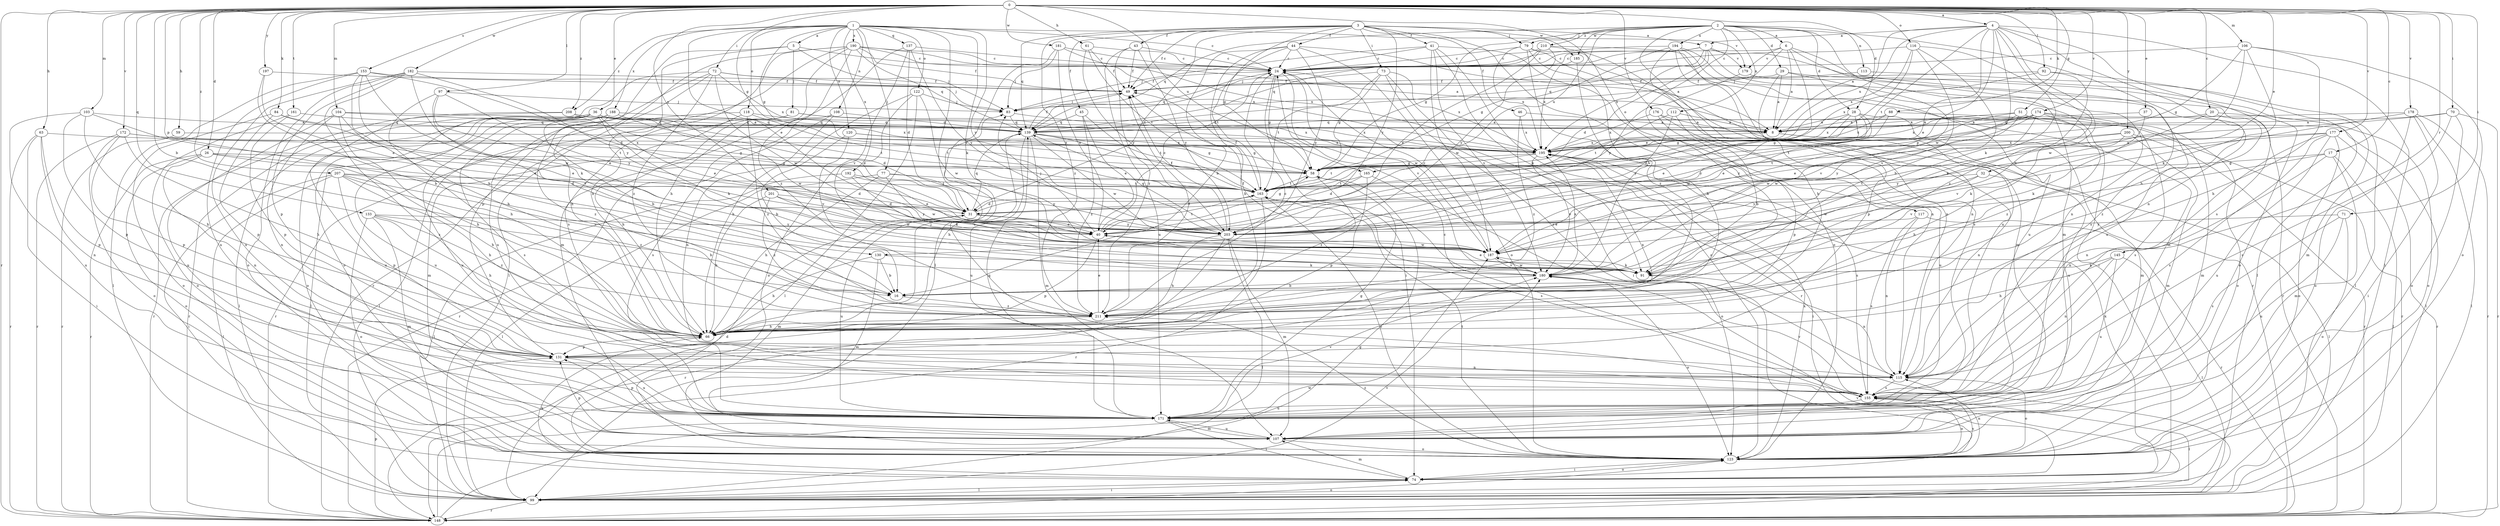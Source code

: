 strict digraph  {
0;
1;
2;
3;
4;
5;
6;
7;
8;
16;
17;
20;
24;
26;
28;
29;
31;
32;
36;
37;
40;
41;
43;
44;
45;
46;
49;
51;
58;
59;
61;
63;
66;
70;
71;
72;
73;
74;
77;
79;
81;
83;
84;
88;
91;
92;
97;
99;
103;
104;
106;
107;
108;
112;
113;
115;
116;
117;
118;
120;
122;
123;
130;
131;
133;
137;
139;
145;
148;
153;
155;
161;
163;
165;
171;
172;
174;
176;
177;
178;
179;
180;
181;
182;
185;
187;
188;
190;
192;
194;
195;
197;
200;
201;
203;
207;
208;
210;
211;
0 -> 4  [label=a];
0 -> 16  [label=b];
0 -> 17  [label=c];
0 -> 20  [label=c];
0 -> 26  [label=d];
0 -> 28  [label=d];
0 -> 32  [label=e];
0 -> 36  [label=e];
0 -> 37  [label=e];
0 -> 51  [label=g];
0 -> 58  [label=g];
0 -> 59  [label=h];
0 -> 61  [label=h];
0 -> 63  [label=h];
0 -> 70  [label=i];
0 -> 71  [label=i];
0 -> 84  [label=k];
0 -> 88  [label=k];
0 -> 92  [label=l];
0 -> 97  [label=l];
0 -> 103  [label=m];
0 -> 104  [label=m];
0 -> 106  [label=m];
0 -> 116  [label=o];
0 -> 117  [label=o];
0 -> 130  [label=p];
0 -> 133  [label=q];
0 -> 145  [label=r];
0 -> 148  [label=r];
0 -> 153  [label=s];
0 -> 161  [label=t];
0 -> 165  [label=u];
0 -> 172  [label=v];
0 -> 174  [label=v];
0 -> 176  [label=v];
0 -> 177  [label=v];
0 -> 178  [label=v];
0 -> 181  [label=w];
0 -> 182  [label=w];
0 -> 197  [label=y];
0 -> 200  [label=y];
0 -> 201  [label=y];
0 -> 207  [label=z];
0 -> 208  [label=z];
1 -> 5  [label=a];
1 -> 24  [label=c];
1 -> 40  [label=e];
1 -> 58  [label=g];
1 -> 72  [label=i];
1 -> 77  [label=j];
1 -> 91  [label=k];
1 -> 99  [label=l];
1 -> 108  [label=n];
1 -> 118  [label=o];
1 -> 120  [label=o];
1 -> 122  [label=o];
1 -> 137  [label=q];
1 -> 179  [label=v];
1 -> 188  [label=x];
1 -> 190  [label=x];
1 -> 192  [label=x];
1 -> 203  [label=y];
1 -> 208  [label=z];
2 -> 6  [label=a];
2 -> 28  [label=d];
2 -> 29  [label=d];
2 -> 58  [label=g];
2 -> 79  [label=j];
2 -> 107  [label=m];
2 -> 112  [label=n];
2 -> 113  [label=n];
2 -> 115  [label=n];
2 -> 139  [label=q];
2 -> 165  [label=u];
2 -> 171  [label=u];
2 -> 185  [label=w];
2 -> 194  [label=x];
2 -> 210  [label=z];
2 -> 211  [label=z];
3 -> 7  [label=a];
3 -> 31  [label=d];
3 -> 41  [label=f];
3 -> 43  [label=f];
3 -> 44  [label=f];
3 -> 45  [label=f];
3 -> 46  [label=f];
3 -> 49  [label=f];
3 -> 58  [label=g];
3 -> 73  [label=i];
3 -> 79  [label=j];
3 -> 123  [label=o];
3 -> 139  [label=q];
3 -> 185  [label=w];
3 -> 203  [label=y];
3 -> 211  [label=z];
4 -> 7  [label=a];
4 -> 8  [label=a];
4 -> 16  [label=b];
4 -> 40  [label=e];
4 -> 66  [label=h];
4 -> 91  [label=k];
4 -> 99  [label=l];
4 -> 130  [label=p];
4 -> 155  [label=s];
4 -> 163  [label=t];
4 -> 187  [label=w];
4 -> 195  [label=x];
5 -> 24  [label=c];
5 -> 66  [label=h];
5 -> 81  [label=j];
5 -> 83  [label=j];
5 -> 131  [label=p];
6 -> 8  [label=a];
6 -> 24  [label=c];
6 -> 40  [label=e];
6 -> 83  [label=j];
6 -> 115  [label=n];
6 -> 155  [label=s];
6 -> 179  [label=v];
7 -> 24  [label=c];
7 -> 31  [label=d];
7 -> 83  [label=j];
7 -> 99  [label=l];
7 -> 139  [label=q];
7 -> 171  [label=u];
7 -> 179  [label=v];
7 -> 195  [label=x];
8 -> 115  [label=n];
8 -> 171  [label=u];
8 -> 195  [label=x];
16 -> 211  [label=z];
17 -> 58  [label=g];
17 -> 99  [label=l];
17 -> 107  [label=m];
17 -> 115  [label=n];
17 -> 180  [label=v];
20 -> 91  [label=k];
20 -> 123  [label=o];
20 -> 139  [label=q];
20 -> 211  [label=z];
24 -> 49  [label=f];
24 -> 58  [label=g];
24 -> 74  [label=i];
24 -> 139  [label=q];
24 -> 180  [label=v];
24 -> 187  [label=w];
26 -> 31  [label=d];
26 -> 58  [label=g];
26 -> 66  [label=h];
26 -> 115  [label=n];
26 -> 123  [label=o];
26 -> 148  [label=r];
28 -> 8  [label=a];
28 -> 40  [label=e];
28 -> 58  [label=g];
28 -> 107  [label=m];
28 -> 187  [label=w];
28 -> 195  [label=x];
28 -> 203  [label=y];
29 -> 8  [label=a];
29 -> 49  [label=f];
29 -> 123  [label=o];
29 -> 131  [label=p];
29 -> 180  [label=v];
31 -> 40  [label=e];
31 -> 58  [label=g];
31 -> 107  [label=m];
31 -> 139  [label=q];
31 -> 171  [label=u];
31 -> 203  [label=y];
32 -> 99  [label=l];
32 -> 163  [label=t];
32 -> 187  [label=w];
32 -> 203  [label=y];
36 -> 16  [label=b];
36 -> 31  [label=d];
36 -> 40  [label=e];
36 -> 91  [label=k];
36 -> 99  [label=l];
36 -> 123  [label=o];
36 -> 139  [label=q];
36 -> 148  [label=r];
36 -> 163  [label=t];
36 -> 171  [label=u];
36 -> 195  [label=x];
37 -> 8  [label=a];
37 -> 91  [label=k];
40 -> 24  [label=c];
40 -> 83  [label=j];
40 -> 131  [label=p];
40 -> 163  [label=t];
40 -> 187  [label=w];
41 -> 24  [label=c];
41 -> 83  [label=j];
41 -> 91  [label=k];
41 -> 115  [label=n];
41 -> 123  [label=o];
41 -> 180  [label=v];
41 -> 187  [label=w];
43 -> 24  [label=c];
43 -> 49  [label=f];
43 -> 171  [label=u];
43 -> 203  [label=y];
43 -> 211  [label=z];
44 -> 8  [label=a];
44 -> 16  [label=b];
44 -> 24  [label=c];
44 -> 66  [label=h];
44 -> 123  [label=o];
44 -> 163  [label=t];
44 -> 203  [label=y];
45 -> 40  [label=e];
45 -> 139  [label=q];
45 -> 163  [label=t];
45 -> 211  [label=z];
46 -> 8  [label=a];
46 -> 195  [label=x];
46 -> 211  [label=z];
49 -> 83  [label=j];
51 -> 8  [label=a];
51 -> 40  [label=e];
51 -> 107  [label=m];
51 -> 155  [label=s];
51 -> 163  [label=t];
51 -> 203  [label=y];
58 -> 163  [label=t];
58 -> 211  [label=z];
59 -> 148  [label=r];
59 -> 195  [label=x];
61 -> 24  [label=c];
61 -> 49  [label=f];
61 -> 163  [label=t];
61 -> 203  [label=y];
63 -> 74  [label=i];
63 -> 115  [label=n];
63 -> 131  [label=p];
63 -> 148  [label=r];
63 -> 195  [label=x];
66 -> 83  [label=j];
66 -> 131  [label=p];
66 -> 195  [label=x];
70 -> 8  [label=a];
70 -> 123  [label=o];
70 -> 148  [label=r];
70 -> 155  [label=s];
70 -> 187  [label=w];
71 -> 123  [label=o];
71 -> 155  [label=s];
71 -> 171  [label=u];
71 -> 203  [label=y];
72 -> 49  [label=f];
72 -> 66  [label=h];
72 -> 83  [label=j];
72 -> 123  [label=o];
72 -> 171  [label=u];
72 -> 187  [label=w];
72 -> 195  [label=x];
72 -> 211  [label=z];
73 -> 49  [label=f];
73 -> 58  [label=g];
73 -> 74  [label=i];
73 -> 148  [label=r];
73 -> 163  [label=t];
73 -> 195  [label=x];
74 -> 66  [label=h];
74 -> 99  [label=l];
74 -> 107  [label=m];
74 -> 123  [label=o];
74 -> 195  [label=x];
77 -> 66  [label=h];
77 -> 99  [label=l];
77 -> 163  [label=t];
77 -> 187  [label=w];
77 -> 203  [label=y];
79 -> 24  [label=c];
79 -> 66  [label=h];
79 -> 115  [label=n];
79 -> 148  [label=r];
79 -> 195  [label=x];
79 -> 211  [label=z];
81 -> 8  [label=a];
81 -> 66  [label=h];
81 -> 148  [label=r];
81 -> 195  [label=x];
83 -> 139  [label=q];
83 -> 195  [label=x];
84 -> 123  [label=o];
84 -> 131  [label=p];
84 -> 139  [label=q];
84 -> 163  [label=t];
88 -> 8  [label=a];
88 -> 31  [label=d];
88 -> 148  [label=r];
88 -> 195  [label=x];
91 -> 40  [label=e];
91 -> 115  [label=n];
92 -> 49  [label=f];
92 -> 91  [label=k];
92 -> 107  [label=m];
92 -> 195  [label=x];
97 -> 40  [label=e];
97 -> 66  [label=h];
97 -> 83  [label=j];
97 -> 180  [label=v];
97 -> 203  [label=y];
99 -> 74  [label=i];
99 -> 148  [label=r];
99 -> 180  [label=v];
103 -> 8  [label=a];
103 -> 40  [label=e];
103 -> 66  [label=h];
103 -> 131  [label=p];
103 -> 171  [label=u];
104 -> 8  [label=a];
104 -> 40  [label=e];
104 -> 66  [label=h];
104 -> 115  [label=n];
104 -> 139  [label=q];
104 -> 171  [label=u];
106 -> 24  [label=c];
106 -> 58  [label=g];
106 -> 66  [label=h];
106 -> 91  [label=k];
106 -> 123  [label=o];
106 -> 187  [label=w];
107 -> 123  [label=o];
107 -> 131  [label=p];
107 -> 171  [label=u];
108 -> 115  [label=n];
108 -> 139  [label=q];
108 -> 148  [label=r];
108 -> 155  [label=s];
112 -> 8  [label=a];
112 -> 16  [label=b];
112 -> 163  [label=t];
112 -> 203  [label=y];
113 -> 49  [label=f];
113 -> 99  [label=l];
115 -> 24  [label=c];
115 -> 123  [label=o];
115 -> 155  [label=s];
116 -> 16  [label=b];
116 -> 24  [label=c];
116 -> 163  [label=t];
116 -> 180  [label=v];
116 -> 195  [label=x];
116 -> 211  [label=z];
117 -> 40  [label=e];
117 -> 115  [label=n];
117 -> 148  [label=r];
117 -> 155  [label=s];
118 -> 99  [label=l];
118 -> 107  [label=m];
118 -> 139  [label=q];
118 -> 163  [label=t];
118 -> 211  [label=z];
120 -> 16  [label=b];
120 -> 58  [label=g];
120 -> 180  [label=v];
120 -> 195  [label=x];
122 -> 66  [label=h];
122 -> 83  [label=j];
122 -> 99  [label=l];
122 -> 123  [label=o];
122 -> 187  [label=w];
123 -> 31  [label=d];
123 -> 74  [label=i];
123 -> 115  [label=n];
123 -> 155  [label=s];
123 -> 163  [label=t];
123 -> 195  [label=x];
123 -> 211  [label=z];
130 -> 16  [label=b];
130 -> 66  [label=h];
130 -> 91  [label=k];
130 -> 107  [label=m];
131 -> 115  [label=n];
131 -> 171  [label=u];
133 -> 16  [label=b];
133 -> 66  [label=h];
133 -> 107  [label=m];
133 -> 123  [label=o];
133 -> 203  [label=y];
133 -> 211  [label=z];
137 -> 24  [label=c];
137 -> 31  [label=d];
137 -> 107  [label=m];
137 -> 180  [label=v];
137 -> 203  [label=y];
139 -> 49  [label=f];
139 -> 58  [label=g];
139 -> 66  [label=h];
139 -> 107  [label=m];
139 -> 163  [label=t];
139 -> 171  [label=u];
139 -> 187  [label=w];
139 -> 195  [label=x];
145 -> 66  [label=h];
145 -> 91  [label=k];
145 -> 99  [label=l];
145 -> 115  [label=n];
145 -> 171  [label=u];
148 -> 58  [label=g];
148 -> 123  [label=o];
148 -> 131  [label=p];
148 -> 180  [label=v];
148 -> 187  [label=w];
153 -> 16  [label=b];
153 -> 31  [label=d];
153 -> 49  [label=f];
153 -> 66  [label=h];
153 -> 99  [label=l];
153 -> 171  [label=u];
153 -> 187  [label=w];
155 -> 24  [label=c];
155 -> 99  [label=l];
155 -> 123  [label=o];
155 -> 171  [label=u];
155 -> 180  [label=v];
161 -> 123  [label=o];
161 -> 131  [label=p];
161 -> 139  [label=q];
163 -> 31  [label=d];
163 -> 49  [label=f];
163 -> 123  [label=o];
163 -> 148  [label=r];
163 -> 155  [label=s];
165 -> 31  [label=d];
165 -> 123  [label=o];
165 -> 131  [label=p];
165 -> 163  [label=t];
171 -> 58  [label=g];
171 -> 74  [label=i];
171 -> 107  [label=m];
171 -> 131  [label=p];
171 -> 139  [label=q];
171 -> 180  [label=v];
172 -> 58  [label=g];
172 -> 66  [label=h];
172 -> 123  [label=o];
172 -> 131  [label=p];
172 -> 148  [label=r];
172 -> 195  [label=x];
174 -> 8  [label=a];
174 -> 40  [label=e];
174 -> 58  [label=g];
174 -> 99  [label=l];
174 -> 123  [label=o];
174 -> 139  [label=q];
174 -> 187  [label=w];
174 -> 195  [label=x];
174 -> 211  [label=z];
176 -> 8  [label=a];
176 -> 131  [label=p];
176 -> 171  [label=u];
176 -> 195  [label=x];
177 -> 115  [label=n];
177 -> 123  [label=o];
177 -> 148  [label=r];
177 -> 155  [label=s];
177 -> 171  [label=u];
177 -> 195  [label=x];
177 -> 203  [label=y];
178 -> 74  [label=i];
178 -> 99  [label=l];
178 -> 123  [label=o];
178 -> 139  [label=q];
178 -> 148  [label=r];
178 -> 180  [label=v];
179 -> 148  [label=r];
179 -> 203  [label=y];
180 -> 16  [label=b];
180 -> 49  [label=f];
180 -> 123  [label=o];
180 -> 187  [label=w];
180 -> 195  [label=x];
181 -> 24  [label=c];
181 -> 40  [label=e];
181 -> 83  [label=j];
181 -> 155  [label=s];
181 -> 195  [label=x];
182 -> 49  [label=f];
182 -> 91  [label=k];
182 -> 123  [label=o];
182 -> 131  [label=p];
182 -> 155  [label=s];
182 -> 171  [label=u];
182 -> 203  [label=y];
185 -> 180  [label=v];
185 -> 195  [label=x];
187 -> 24  [label=c];
187 -> 91  [label=k];
187 -> 180  [label=v];
188 -> 99  [label=l];
188 -> 139  [label=q];
188 -> 155  [label=s];
188 -> 171  [label=u];
188 -> 187  [label=w];
188 -> 211  [label=z];
190 -> 8  [label=a];
190 -> 24  [label=c];
190 -> 49  [label=f];
190 -> 66  [label=h];
190 -> 99  [label=l];
190 -> 139  [label=q];
190 -> 148  [label=r];
190 -> 155  [label=s];
190 -> 195  [label=x];
190 -> 211  [label=z];
192 -> 40  [label=e];
192 -> 91  [label=k];
192 -> 99  [label=l];
192 -> 163  [label=t];
194 -> 24  [label=c];
194 -> 58  [label=g];
194 -> 66  [label=h];
194 -> 74  [label=i];
194 -> 107  [label=m];
194 -> 155  [label=s];
194 -> 171  [label=u];
195 -> 58  [label=g];
195 -> 74  [label=i];
195 -> 155  [label=s];
195 -> 163  [label=t];
195 -> 180  [label=v];
197 -> 16  [label=b];
197 -> 40  [label=e];
197 -> 49  [label=f];
200 -> 66  [label=h];
200 -> 107  [label=m];
200 -> 148  [label=r];
200 -> 163  [label=t];
200 -> 195  [label=x];
201 -> 31  [label=d];
201 -> 66  [label=h];
201 -> 187  [label=w];
201 -> 203  [label=y];
201 -> 211  [label=z];
203 -> 49  [label=f];
203 -> 66  [label=h];
203 -> 99  [label=l];
203 -> 107  [label=m];
203 -> 139  [label=q];
203 -> 148  [label=r];
207 -> 31  [label=d];
207 -> 66  [label=h];
207 -> 74  [label=i];
207 -> 99  [label=l];
207 -> 131  [label=p];
207 -> 163  [label=t];
207 -> 180  [label=v];
207 -> 211  [label=z];
208 -> 31  [label=d];
208 -> 139  [label=q];
208 -> 148  [label=r];
208 -> 171  [label=u];
210 -> 24  [label=c];
210 -> 40  [label=e];
210 -> 107  [label=m];
210 -> 115  [label=n];
210 -> 139  [label=q];
210 -> 203  [label=y];
211 -> 24  [label=c];
211 -> 40  [label=e];
211 -> 49  [label=f];
211 -> 66  [label=h];
}
